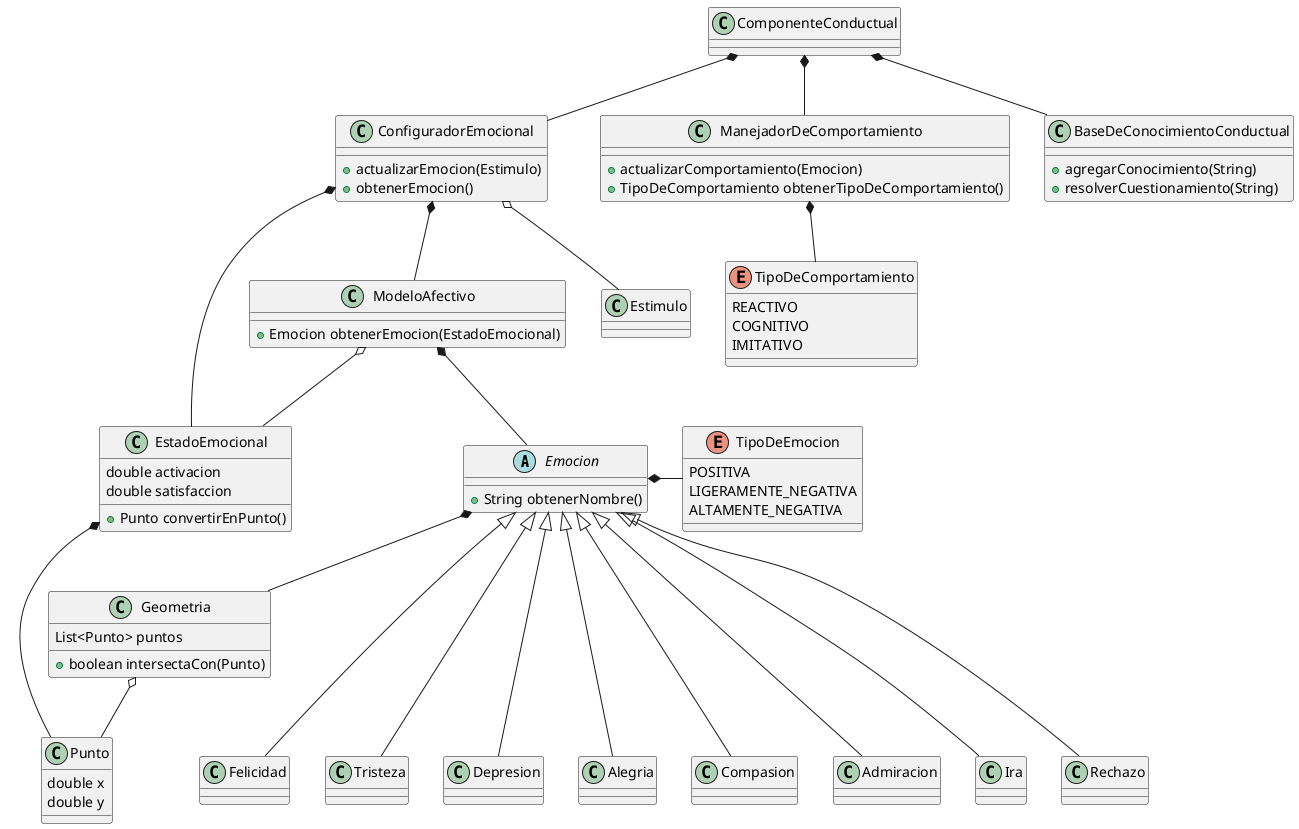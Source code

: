 @startuml

abstract class Emocion {
+ String obtenerNombre()
}

class Geometria {
List<Punto> puntos
+ boolean intersectaCon(Punto)
}

enum TipoDeEmocion {
POSITIVA
LIGERAMENTE_NEGATIVA
ALTAMENTE_NEGATIVA
}

class ModeloAfectivo {
+ Emocion obtenerEmocion(EstadoEmocional)
}

class EstadoEmocional {
double activacion
double satisfaccion
+ Punto convertirEnPunto()
}

class ManejadorDeComportamiento {
+ actualizarComportamiento(Emocion)
+ TipoDeComportamiento obtenerTipoDeComportamiento()
}

class ConfiguradorEmocional {
+ actualizarEmocion(Estimulo)
+ obtenerEmocion()
}

class BaseDeConocimientoConductual {
+ agregarConocimiento(String)
+ resolverCuestionamiento(String)
}

class Punto {
double x
double y
}

enum TipoDeComportamiento {
    REACTIVO
    COGNITIVO
    IMITATIVO
}

ComponenteConductual *-- ManejadorDeComportamiento
ComponenteConductual *-- ConfiguradorEmocional
ComponenteConductual *-- BaseDeConocimientoConductual
ConfiguradorEmocional *-- ModeloAfectivo
ManejadorDeComportamiento *-- TipoDeComportamiento
ConfiguradorEmocional *-- EstadoEmocional
ModeloAfectivo *--  Emocion
Geometria o-- Punto
EstadoEmocional *-- Punto

Emocion <|--- Felicidad
Emocion <|--- Tristeza
Emocion <|--- Depresion
Emocion <|--- Alegria
Emocion <|--- Compasion
Emocion <|--- Admiracion
Emocion <|--- Ira
Emocion <|--- Rechazo

Emocion *- TipoDeEmocion
Emocion *--  Geometria

ConfiguradorEmocional  o-- Estimulo
ModeloAfectivo o--  EstadoEmocional

@enduml
